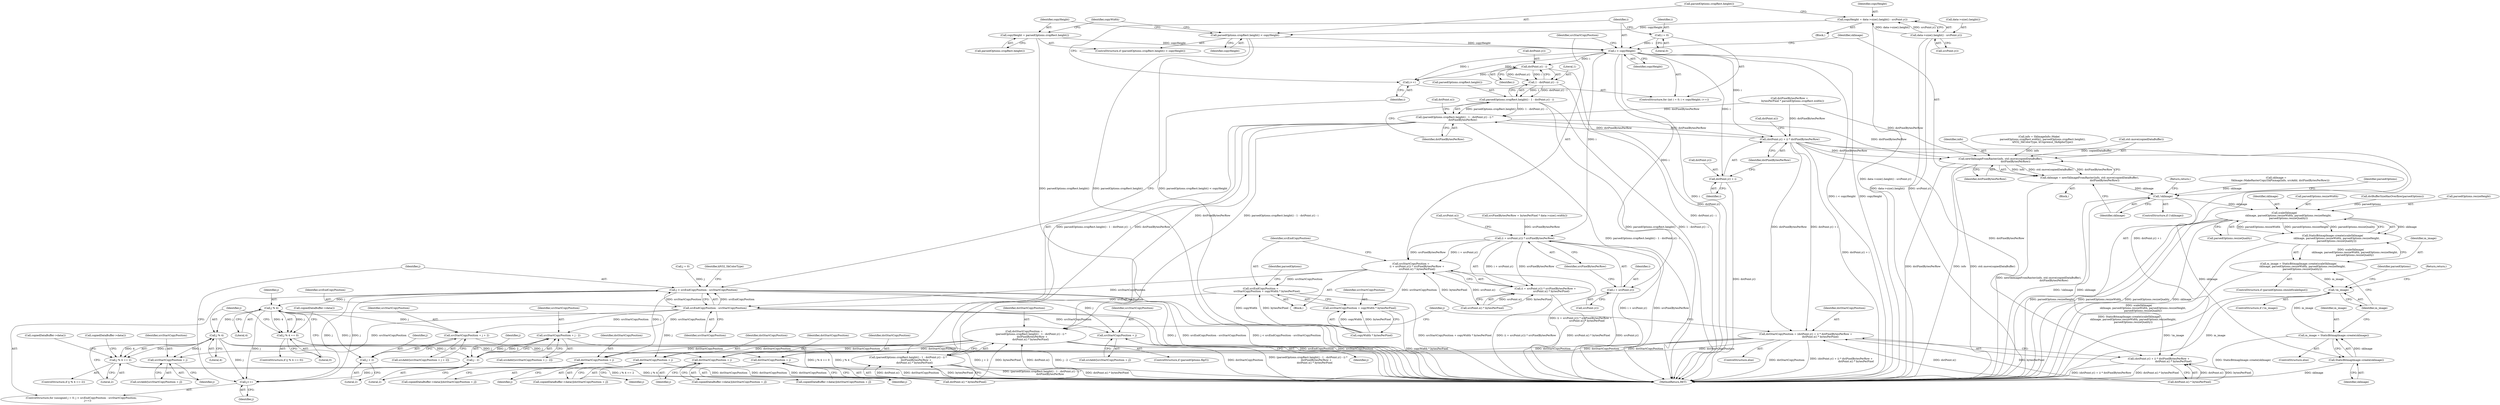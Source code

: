 digraph "0_Chrome_d59a4441697f6253e7dc3f7ae5caad6e5fd2c778@API" {
"1000292" [label="(Call,i < copyHeight)"];
"1000289" [label="(Call,i = 0)"];
"1000295" [label="(Call,i++)"];
"1000331" [label="(Call,dstPoint.y() - i)"];
"1000292" [label="(Call,i < copyHeight)"];
"1000268" [label="(Call,parsedOptions.cropRect.height() < copyHeight)"];
"1000262" [label="(Call,copyHeight = data->size().height() - srcPoint.y())"];
"1000264" [label="(Call,data->size().height() - srcPoint.y())"];
"1000271" [label="(Call,copyHeight = parsedOptions.cropRect.height())"];
"1000302" [label="(Call,(i + srcPoint.y()) * srcPixelBytesPerRow)"];
"1000299" [label="(Call,srcStartCopyPosition =\n               (i + srcPoint.y()) * srcPixelBytesPerRow +\n               srcPoint.x() * bytesPerPixel)"];
"1000311" [label="(Call,srcEndCopyPosition =\n               srcStartCopyPosition + copyWidth * bytesPerPixel)"];
"1000357" [label="(Call,srcEndCopyPosition - srcStartCopyPosition)"];
"1000355" [label="(Call,j < srcEndCopyPosition - srcStartCopyPosition)"];
"1000360" [label="(Call,j++)"];
"1000370" [label="(Call,j % 4)"];
"1000369" [label="(Call,j % 4 == 0)"];
"1000377" [label="(Call,dstStartCopyPosition + j)"];
"1000382" [label="(Call,srcStartCopyPosition + j + 2)"];
"1000384" [label="(Call,j + 2)"];
"1000390" [label="(Call,j % 4)"];
"1000389" [label="(Call,j % 4 == 2)"];
"1000397" [label="(Call,dstStartCopyPosition + j)"];
"1000404" [label="(Call,j - 2)"];
"1000402" [label="(Call,srcStartCopyPosition + j - 2)"];
"1000411" [label="(Call,dstStartCopyPosition + j)"];
"1000416" [label="(Call,srcStartCopyPosition + j)"];
"1000424" [label="(Call,dstStartCopyPosition + j)"];
"1000429" [label="(Call,srcStartCopyPosition + j)"];
"1000313" [label="(Call,srcStartCopyPosition + copyWidth * bytesPerPixel)"];
"1000301" [label="(Call,(i + srcPoint.y()) * srcPixelBytesPerRow +\n               srcPoint.x() * bytesPerPixel)"];
"1000303" [label="(Call,i + srcPoint.y())"];
"1000329" [label="(Call,1 - dstPoint.y() - i)"];
"1000327" [label="(Call,parsedOptions.cropRect.height() - 1 - dstPoint.y() - i)"];
"1000326" [label="(Call,(parsedOptions.cropRect.height() - 1 - dstPoint.y() - i) *\n                    dstPixelBytesPerRow)"];
"1000323" [label="(Call,dstStartCopyPosition =\n                 (parsedOptions.cropRect.height() - 1 - dstPoint.y() - i) *\n                    dstPixelBytesPerRow +\n                dstPoint.x() * bytesPerPixel)"];
"1000325" [label="(Call,(parsedOptions.cropRect.height() - 1 - dstPoint.y() - i) *\n                    dstPixelBytesPerRow +\n                dstPoint.x() * bytesPerPixel)"];
"1000342" [label="(Call,(dstPoint.y() + i) * dstPixelBytesPerRow)"];
"1000339" [label="(Call,dstStartCopyPosition = (dstPoint.y() + i) * dstPixelBytesPerRow +\n                                    dstPoint.x() * bytesPerPixel)"];
"1000341" [label="(Call,(dstPoint.y() + i) * dstPixelBytesPerRow +\n                                    dstPoint.x() * bytesPerPixel)"];
"1000434" [label="(Call,newSkImageFromRaster(info, std::move(copiedDataBuffer),\n                                     dstPixelBytesPerRow))"];
"1000432" [label="(Call,skImage = newSkImageFromRaster(info, std::move(copiedDataBuffer),\n                                     dstPixelBytesPerRow))"];
"1000440" [label="(Call,!skImage)"];
"1000450" [label="(Call,scaleSkImage(\n          skImage, parsedOptions.resizeWidth, parsedOptions.resizeHeight,\n          parsedOptions.resizeQuality))"];
"1000449" [label="(Call,StaticBitmapImage::create(scaleSkImage(\n          skImage, parsedOptions.resizeWidth, parsedOptions.resizeHeight,\n          parsedOptions.resizeQuality)))"];
"1000447" [label="(Call,m_image = StaticBitmapImage::create(scaleSkImage(\n          skImage, parsedOptions.resizeWidth, parsedOptions.resizeHeight,\n          parsedOptions.resizeQuality)))"];
"1000467" [label="(Call,!m_image)"];
"1000464" [label="(Call,StaticBitmapImage::create(skImage))"];
"1000462" [label="(Call,m_image = StaticBitmapImage::create(skImage))"];
"1000343" [label="(Call,dstPoint.y() + i)"];
"1000293" [label="(Identifier,i)"];
"1000272" [label="(Identifier,copyHeight)"];
"1000321" [label="(Identifier,parsedOptions)"];
"1000382" [label="(Call,srcStartCopyPosition + j + 2)"];
"1000343" [label="(Call,dstPoint.y() + i)"];
"1000377" [label="(Call,dstStartCopyPosition + j)"];
"1000383" [label="(Identifier,srcStartCopyPosition)"];
"1000438" [label="(Identifier,dstPixelBytesPerRow)"];
"1000263" [label="(Identifier,copyHeight)"];
"1000441" [label="(Identifier,skImage)"];
"1000304" [label="(Identifier,i)"];
"1000450" [label="(Call,scaleSkImage(\n          skImage, parsedOptions.resizeWidth, parsedOptions.resizeHeight,\n          parsedOptions.resizeQuality))"];
"1000397" [label="(Call,dstStartCopyPosition + j)"];
"1000262" [label="(Call,copyHeight = data->size().height() - srcPoint.y())"];
"1000380" [label="(Call,srcAddr[srcStartCopyPosition + j + 2])"];
"1000356" [label="(Identifier,j)"];
"1000290" [label="(Identifier,i)"];
"1000424" [label="(Call,dstStartCopyPosition + j)"];
"1000379" [label="(Identifier,j)"];
"1000331" [label="(Call,dstPoint.y() - i)"];
"1000313" [label="(Call,srcStartCopyPosition + copyWidth * bytesPerPixel)"];
"1000311" [label="(Call,srcEndCopyPosition =\n               srcStartCopyPosition + copyWidth * bytesPerPixel)"];
"1000326" [label="(Call,(parsedOptions.cropRect.height() - 1 - dstPoint.y() - i) *\n                    dstPixelBytesPerRow)"];
"1000323" [label="(Call,dstStartCopyPosition =\n                 (parsedOptions.cropRect.height() - 1 - dstPoint.y() - i) *\n                    dstPixelBytesPerRow +\n                dstPoint.x() * bytesPerPixel)"];
"1000442" [label="(Return,return;)"];
"1000398" [label="(Identifier,dstStartCopyPosition)"];
"1000296" [label="(Identifier,i)"];
"1000429" [label="(Call,srcStartCopyPosition + j)"];
"1000164" [label="(Call,dstPixelBytesPerRow =\n        bytesPerPixel * parsedOptions.cropRect.width())"];
"1000307" [label="(Call,srcPoint.x() * bytesPerPixel)"];
"1000410" [label="(Call,copiedDataBuffer->data())"];
"1000353" [label="(Identifier,j)"];
"1000370" [label="(Call,j % 4)"];
"1000308" [label="(Call,srcPoint.x())"];
"1000226" [label="(Block,)"];
"1000414" [label="(Call,srcAddr[srcStartCopyPosition + j])"];
"1000268" [label="(Call,parsedOptions.cropRect.height() < copyHeight)"];
"1000400" [label="(Call,srcAddr[srcStartCopyPosition + j - 2])"];
"1000315" [label="(Call,copyWidth * bytesPerPixel)"];
"1000395" [label="(Call,copiedDataBuffer->data()[dstStartCopyPosition + j])"];
"1000346" [label="(Identifier,dstPixelBytesPerRow)"];
"1000294" [label="(Identifier,copyHeight)"];
"1000464" [label="(Call,StaticBitmapImage::create(skImage))"];
"1000443" [label="(ControlStructure,if (parsedOptions.shouldScaleInput))"];
"1000291" [label="(Literal,0)"];
"1000287" [label="(ControlStructure,for (int i = 0; i < copyHeight; i++))"];
"1000412" [label="(Identifier,dstStartCopyPosition)"];
"1000330" [label="(Literal,1)"];
"1000468" [label="(Identifier,m_image)"];
"1000406" [label="(Literal,2)"];
"1000451" [label="(Identifier,skImage)"];
"1000403" [label="(Identifier,srcStartCopyPosition)"];
"1000158" [label="(Call,srcPixelBytesPerRow = bytesPerPixel * data->size().width())"];
"1000332" [label="(Call,dstPoint.y())"];
"1000348" [label="(Call,dstPoint.x())"];
"1000405" [label="(Identifier,j)"];
"1000361" [label="(Identifier,j)"];
"1000264" [label="(Call,data->size().height() - srcPoint.y())"];
"1000433" [label="(Identifier,skImage)"];
"1000336" [label="(Call,dstPoint.x())"];
"1000386" [label="(Literal,2)"];
"1000452" [label="(Call,parsedOptions.resizeWidth)"];
"1000431" [label="(Identifier,j)"];
"1000292" [label="(Call,i < copyHeight)"];
"1000295" [label="(Call,i++)"];
"1000352" [label="(Call,j = 0)"];
"1000425" [label="(Identifier,dstStartCopyPosition)"];
"1000340" [label="(Identifier,dstStartCopyPosition)"];
"1000186" [label="(Call,skImage =\n          SkImage::MakeRasterCopy(SkPixmap(info, srcAddr, dstPixelBytesPerRow)))"];
"1000302" [label="(Call,(i + srcPoint.y()) * srcPixelBytesPerRow)"];
"1000297" [label="(Block,)"];
"1000390" [label="(Call,j % 4)"];
"1000402" [label="(Call,srcStartCopyPosition + j - 2)"];
"1000365" [label="(Identifier,kN32_SkColorType)"];
"1000411" [label="(Call,dstStartCopyPosition + j)"];
"1000384" [label="(Call,j + 2)"];
"1000327" [label="(Call,parsedOptions.cropRect.height() - 1 - dstPoint.y() - i)"];
"1000469" [label="(Return,return;)"];
"1000391" [label="(Identifier,j)"];
"1000300" [label="(Identifier,srcStartCopyPosition)"];
"1000359" [label="(Identifier,srcStartCopyPosition)"];
"1000389" [label="(Call,j % 4 == 2)"];
"1000463" [label="(Identifier,m_image)"];
"1000426" [label="(Identifier,j)"];
"1000299" [label="(Call,srcStartCopyPosition =\n               (i + srcPoint.y()) * srcPixelBytesPerRow +\n               srcPoint.x() * bytesPerPixel)"];
"1000416" [label="(Call,srcStartCopyPosition + j)"];
"1000335" [label="(Call,dstPoint.x() * bytesPerPixel)"];
"1000329" [label="(Call,1 - dstPoint.y() - i)"];
"1000266" [label="(Call,srcPoint.y())"];
"1000305" [label="(Call,srcPoint.y())"];
"1000467" [label="(Call,!m_image)"];
"1000324" [label="(Identifier,dstStartCopyPosition)"];
"1000301" [label="(Call,(i + srcPoint.y()) * srcPixelBytesPerRow +\n               srcPoint.x() * bytesPerPixel)"];
"1000345" [label="(Identifier,i)"];
"1000369" [label="(Call,j % 4 == 0)"];
"1000276" [label="(Identifier,copyWidth)"];
"1000325" [label="(Call,(parsedOptions.cropRect.height() - 1 - dstPoint.y() - i) *\n                    dstPixelBytesPerRow +\n                dstPoint.x() * bytesPerPixel)"];
"1000270" [label="(Identifier,copyHeight)"];
"1000271" [label="(Call,copyHeight = parsedOptions.cropRect.height())"];
"1000449" [label="(Call,StaticBitmapImage::create(scaleSkImage(\n          skImage, parsedOptions.resizeWidth, parsedOptions.resizeHeight,\n          parsedOptions.resizeQuality)))"];
"1000342" [label="(Call,(dstPoint.y() + i) * dstPixelBytesPerRow)"];
"1000375" [label="(Call,copiedDataBuffer->data()[dstStartCopyPosition + j])"];
"1000201" [label="(Block,)"];
"1000436" [label="(Call,std::move(copiedDataBuffer))"];
"1000404" [label="(Call,j - 2)"];
"1000462" [label="(Call,m_image = StaticBitmapImage::create(skImage))"];
"1000461" [label="(ControlStructure,else)"];
"1000341" [label="(Call,(dstPoint.y() + i) * dstPixelBytesPerRow +\n                                    dstPoint.x() * bytesPerPixel)"];
"1000119" [label="(Call,dstBufferSizeHasOverflow(parsedOptions))"];
"1000273" [label="(Call,parsedOptions.cropRect.height())"];
"1000422" [label="(Call,copiedDataBuffer->data()[dstStartCopyPosition + j])"];
"1000338" [label="(ControlStructure,else)"];
"1000344" [label="(Call,dstPoint.y())"];
"1000372" [label="(Literal,4)"];
"1000357" [label="(Call,srcEndCopyPosition - srcStartCopyPosition)"];
"1000393" [label="(Literal,2)"];
"1000472" [label="(Identifier,parsedOptions)"];
"1000355" [label="(Call,j < srcEndCopyPosition - srcStartCopyPosition)"];
"1000312" [label="(Identifier,srcEndCopyPosition)"];
"1000439" [label="(ControlStructure,if (!skImage))"];
"1000360" [label="(Call,j++)"];
"1000368" [label="(ControlStructure,if (j % 4 == 0))"];
"1000306" [label="(Identifier,srcPixelBytesPerRow)"];
"1000440" [label="(Call,!skImage)"];
"1000418" [label="(Identifier,j)"];
"1000434" [label="(Call,newSkImageFromRaster(info, std::move(copiedDataBuffer),\n                                     dstPixelBytesPerRow))"];
"1000347" [label="(Call,dstPoint.x() * bytesPerPixel)"];
"1000413" [label="(Identifier,j)"];
"1000373" [label="(Literal,0)"];
"1000435" [label="(Identifier,info)"];
"1000144" [label="(Call,info = SkImageInfo::Make(\n         parsedOptions.cropRect.width(), parsedOptions.cropRect.height(),\n         kN32_SkColorType, kUnpremul_SkAlphaType))"];
"1000458" [label="(Call,parsedOptions.resizeQuality)"];
"1000448" [label="(Identifier,m_image)"];
"1000396" [label="(Call,copiedDataBuffer->data())"];
"1000430" [label="(Identifier,srcStartCopyPosition)"];
"1000289" [label="(Call,i = 0)"];
"1000385" [label="(Identifier,j)"];
"1000399" [label="(Identifier,j)"];
"1000455" [label="(Call,parsedOptions.resizeHeight)"];
"1000371" [label="(Identifier,j)"];
"1000594" [label="(MethodReturn,RET)"];
"1000267" [label="(ControlStructure,if (parsedOptions.cropRect.height() < copyHeight))"];
"1000466" [label="(ControlStructure,if (!m_image))"];
"1000417" [label="(Identifier,srcStartCopyPosition)"];
"1000432" [label="(Call,skImage = newSkImageFromRaster(info, std::move(copiedDataBuffer),\n                                     dstPixelBytesPerRow))"];
"1000465" [label="(Identifier,skImage)"];
"1000303" [label="(Call,i + srcPoint.y())"];
"1000334" [label="(Identifier,dstPixelBytesPerRow)"];
"1000447" [label="(Call,m_image = StaticBitmapImage::create(scaleSkImage(\n          skImage, parsedOptions.resizeWidth, parsedOptions.resizeHeight,\n          parsedOptions.resizeQuality)))"];
"1000376" [label="(Call,copiedDataBuffer->data())"];
"1000333" [label="(Identifier,i)"];
"1000269" [label="(Call,parsedOptions.cropRect.height())"];
"1000350" [label="(ControlStructure,for (unsigned j = 0; j < srcEndCopyPosition - srcStartCopyPosition;\n                j++))"];
"1000314" [label="(Identifier,srcStartCopyPosition)"];
"1000427" [label="(Call,srcAddr[srcStartCopyPosition + j])"];
"1000378" [label="(Identifier,dstStartCopyPosition)"];
"1000358" [label="(Identifier,srcEndCopyPosition)"];
"1000392" [label="(Literal,4)"];
"1000339" [label="(Call,dstStartCopyPosition = (dstPoint.y() + i) * dstPixelBytesPerRow +\n                                    dstPoint.x() * bytesPerPixel)"];
"1000328" [label="(Call,parsedOptions.cropRect.height())"];
"1000265" [label="(Call,data->size().height())"];
"1000388" [label="(ControlStructure,if (j % 4 == 2))"];
"1000445" [label="(Identifier,parsedOptions)"];
"1000319" [label="(ControlStructure,if (parsedOptions.flipY))"];
"1000409" [label="(Call,copiedDataBuffer->data()[dstStartCopyPosition + j])"];
"1000292" -> "1000287"  [label="AST: "];
"1000292" -> "1000294"  [label="CFG: "];
"1000293" -> "1000292"  [label="AST: "];
"1000294" -> "1000292"  [label="AST: "];
"1000300" -> "1000292"  [label="CFG: "];
"1000433" -> "1000292"  [label="CFG: "];
"1000292" -> "1000594"  [label="DDG: i < copyHeight"];
"1000292" -> "1000594"  [label="DDG: copyHeight"];
"1000292" -> "1000594"  [label="DDG: i"];
"1000289" -> "1000292"  [label="DDG: i"];
"1000295" -> "1000292"  [label="DDG: i"];
"1000268" -> "1000292"  [label="DDG: copyHeight"];
"1000271" -> "1000292"  [label="DDG: copyHeight"];
"1000292" -> "1000295"  [label="DDG: i"];
"1000292" -> "1000302"  [label="DDG: i"];
"1000292" -> "1000303"  [label="DDG: i"];
"1000292" -> "1000331"  [label="DDG: i"];
"1000292" -> "1000342"  [label="DDG: i"];
"1000292" -> "1000343"  [label="DDG: i"];
"1000289" -> "1000287"  [label="AST: "];
"1000289" -> "1000291"  [label="CFG: "];
"1000290" -> "1000289"  [label="AST: "];
"1000291" -> "1000289"  [label="AST: "];
"1000293" -> "1000289"  [label="CFG: "];
"1000295" -> "1000287"  [label="AST: "];
"1000295" -> "1000296"  [label="CFG: "];
"1000296" -> "1000295"  [label="AST: "];
"1000293" -> "1000295"  [label="CFG: "];
"1000331" -> "1000295"  [label="DDG: i"];
"1000331" -> "1000329"  [label="AST: "];
"1000331" -> "1000333"  [label="CFG: "];
"1000332" -> "1000331"  [label="AST: "];
"1000333" -> "1000331"  [label="AST: "];
"1000329" -> "1000331"  [label="CFG: "];
"1000331" -> "1000594"  [label="DDG: dstPoint.y()"];
"1000331" -> "1000329"  [label="DDG: dstPoint.y()"];
"1000331" -> "1000329"  [label="DDG: i"];
"1000268" -> "1000267"  [label="AST: "];
"1000268" -> "1000270"  [label="CFG: "];
"1000269" -> "1000268"  [label="AST: "];
"1000270" -> "1000268"  [label="AST: "];
"1000272" -> "1000268"  [label="CFG: "];
"1000276" -> "1000268"  [label="CFG: "];
"1000268" -> "1000594"  [label="DDG: parsedOptions.cropRect.height()"];
"1000268" -> "1000594"  [label="DDG: parsedOptions.cropRect.height() < copyHeight"];
"1000262" -> "1000268"  [label="DDG: copyHeight"];
"1000262" -> "1000226"  [label="AST: "];
"1000262" -> "1000264"  [label="CFG: "];
"1000263" -> "1000262"  [label="AST: "];
"1000264" -> "1000262"  [label="AST: "];
"1000269" -> "1000262"  [label="CFG: "];
"1000262" -> "1000594"  [label="DDG: data->size().height() - srcPoint.y()"];
"1000264" -> "1000262"  [label="DDG: data->size().height()"];
"1000264" -> "1000262"  [label="DDG: srcPoint.y()"];
"1000264" -> "1000266"  [label="CFG: "];
"1000265" -> "1000264"  [label="AST: "];
"1000266" -> "1000264"  [label="AST: "];
"1000264" -> "1000594"  [label="DDG: data->size().height()"];
"1000264" -> "1000594"  [label="DDG: srcPoint.y()"];
"1000271" -> "1000267"  [label="AST: "];
"1000271" -> "1000273"  [label="CFG: "];
"1000272" -> "1000271"  [label="AST: "];
"1000273" -> "1000271"  [label="AST: "];
"1000276" -> "1000271"  [label="CFG: "];
"1000271" -> "1000594"  [label="DDG: parsedOptions.cropRect.height()"];
"1000302" -> "1000301"  [label="AST: "];
"1000302" -> "1000306"  [label="CFG: "];
"1000303" -> "1000302"  [label="AST: "];
"1000306" -> "1000302"  [label="AST: "];
"1000308" -> "1000302"  [label="CFG: "];
"1000302" -> "1000594"  [label="DDG: i + srcPoint.y()"];
"1000302" -> "1000594"  [label="DDG: srcPixelBytesPerRow"];
"1000302" -> "1000299"  [label="DDG: i + srcPoint.y()"];
"1000302" -> "1000299"  [label="DDG: srcPixelBytesPerRow"];
"1000302" -> "1000301"  [label="DDG: i + srcPoint.y()"];
"1000302" -> "1000301"  [label="DDG: srcPixelBytesPerRow"];
"1000158" -> "1000302"  [label="DDG: srcPixelBytesPerRow"];
"1000299" -> "1000297"  [label="AST: "];
"1000299" -> "1000301"  [label="CFG: "];
"1000300" -> "1000299"  [label="AST: "];
"1000301" -> "1000299"  [label="AST: "];
"1000312" -> "1000299"  [label="CFG: "];
"1000299" -> "1000594"  [label="DDG: (i + srcPoint.y()) * srcPixelBytesPerRow +\n               srcPoint.x() * bytesPerPixel"];
"1000307" -> "1000299"  [label="DDG: srcPoint.x()"];
"1000307" -> "1000299"  [label="DDG: bytesPerPixel"];
"1000299" -> "1000311"  [label="DDG: srcStartCopyPosition"];
"1000299" -> "1000313"  [label="DDG: srcStartCopyPosition"];
"1000299" -> "1000357"  [label="DDG: srcStartCopyPosition"];
"1000311" -> "1000297"  [label="AST: "];
"1000311" -> "1000313"  [label="CFG: "];
"1000312" -> "1000311"  [label="AST: "];
"1000313" -> "1000311"  [label="AST: "];
"1000321" -> "1000311"  [label="CFG: "];
"1000311" -> "1000594"  [label="DDG: srcStartCopyPosition + copyWidth * bytesPerPixel"];
"1000315" -> "1000311"  [label="DDG: copyWidth"];
"1000315" -> "1000311"  [label="DDG: bytesPerPixel"];
"1000311" -> "1000357"  [label="DDG: srcEndCopyPosition"];
"1000357" -> "1000355"  [label="AST: "];
"1000357" -> "1000359"  [label="CFG: "];
"1000358" -> "1000357"  [label="AST: "];
"1000359" -> "1000357"  [label="AST: "];
"1000355" -> "1000357"  [label="CFG: "];
"1000357" -> "1000594"  [label="DDG: srcEndCopyPosition"];
"1000357" -> "1000594"  [label="DDG: srcStartCopyPosition"];
"1000357" -> "1000355"  [label="DDG: srcEndCopyPosition"];
"1000357" -> "1000355"  [label="DDG: srcStartCopyPosition"];
"1000357" -> "1000382"  [label="DDG: srcStartCopyPosition"];
"1000357" -> "1000402"  [label="DDG: srcStartCopyPosition"];
"1000357" -> "1000416"  [label="DDG: srcStartCopyPosition"];
"1000357" -> "1000429"  [label="DDG: srcStartCopyPosition"];
"1000355" -> "1000350"  [label="AST: "];
"1000356" -> "1000355"  [label="AST: "];
"1000365" -> "1000355"  [label="CFG: "];
"1000296" -> "1000355"  [label="CFG: "];
"1000355" -> "1000594"  [label="DDG: j"];
"1000355" -> "1000594"  [label="DDG: srcEndCopyPosition - srcStartCopyPosition"];
"1000355" -> "1000594"  [label="DDG: j < srcEndCopyPosition - srcStartCopyPosition"];
"1000360" -> "1000355"  [label="DDG: j"];
"1000352" -> "1000355"  [label="DDG: j"];
"1000355" -> "1000360"  [label="DDG: j"];
"1000355" -> "1000370"  [label="DDG: j"];
"1000355" -> "1000424"  [label="DDG: j"];
"1000355" -> "1000429"  [label="DDG: j"];
"1000360" -> "1000350"  [label="AST: "];
"1000360" -> "1000361"  [label="CFG: "];
"1000361" -> "1000360"  [label="AST: "];
"1000356" -> "1000360"  [label="CFG: "];
"1000404" -> "1000360"  [label="DDG: j"];
"1000390" -> "1000360"  [label="DDG: j"];
"1000370" -> "1000360"  [label="DDG: j"];
"1000370" -> "1000369"  [label="AST: "];
"1000370" -> "1000372"  [label="CFG: "];
"1000371" -> "1000370"  [label="AST: "];
"1000372" -> "1000370"  [label="AST: "];
"1000373" -> "1000370"  [label="CFG: "];
"1000370" -> "1000369"  [label="DDG: j"];
"1000370" -> "1000369"  [label="DDG: 4"];
"1000370" -> "1000377"  [label="DDG: j"];
"1000370" -> "1000382"  [label="DDG: j"];
"1000370" -> "1000384"  [label="DDG: j"];
"1000370" -> "1000390"  [label="DDG: j"];
"1000369" -> "1000368"  [label="AST: "];
"1000369" -> "1000373"  [label="CFG: "];
"1000373" -> "1000369"  [label="AST: "];
"1000376" -> "1000369"  [label="CFG: "];
"1000391" -> "1000369"  [label="CFG: "];
"1000369" -> "1000594"  [label="DDG: j % 4 == 0"];
"1000369" -> "1000594"  [label="DDG: j % 4"];
"1000377" -> "1000375"  [label="AST: "];
"1000377" -> "1000379"  [label="CFG: "];
"1000378" -> "1000377"  [label="AST: "];
"1000379" -> "1000377"  [label="AST: "];
"1000375" -> "1000377"  [label="CFG: "];
"1000377" -> "1000594"  [label="DDG: dstStartCopyPosition"];
"1000339" -> "1000377"  [label="DDG: dstStartCopyPosition"];
"1000323" -> "1000377"  [label="DDG: dstStartCopyPosition"];
"1000382" -> "1000380"  [label="AST: "];
"1000382" -> "1000384"  [label="CFG: "];
"1000383" -> "1000382"  [label="AST: "];
"1000384" -> "1000382"  [label="AST: "];
"1000380" -> "1000382"  [label="CFG: "];
"1000382" -> "1000594"  [label="DDG: j + 2"];
"1000384" -> "1000386"  [label="CFG: "];
"1000385" -> "1000384"  [label="AST: "];
"1000386" -> "1000384"  [label="AST: "];
"1000390" -> "1000389"  [label="AST: "];
"1000390" -> "1000392"  [label="CFG: "];
"1000391" -> "1000390"  [label="AST: "];
"1000392" -> "1000390"  [label="AST: "];
"1000393" -> "1000390"  [label="CFG: "];
"1000390" -> "1000389"  [label="DDG: j"];
"1000390" -> "1000389"  [label="DDG: 4"];
"1000390" -> "1000397"  [label="DDG: j"];
"1000390" -> "1000404"  [label="DDG: j"];
"1000390" -> "1000411"  [label="DDG: j"];
"1000390" -> "1000416"  [label="DDG: j"];
"1000389" -> "1000388"  [label="AST: "];
"1000389" -> "1000393"  [label="CFG: "];
"1000393" -> "1000389"  [label="AST: "];
"1000396" -> "1000389"  [label="CFG: "];
"1000410" -> "1000389"  [label="CFG: "];
"1000389" -> "1000594"  [label="DDG: j % 4 == 2"];
"1000389" -> "1000594"  [label="DDG: j % 4"];
"1000397" -> "1000395"  [label="AST: "];
"1000397" -> "1000399"  [label="CFG: "];
"1000398" -> "1000397"  [label="AST: "];
"1000399" -> "1000397"  [label="AST: "];
"1000395" -> "1000397"  [label="CFG: "];
"1000397" -> "1000594"  [label="DDG: dstStartCopyPosition"];
"1000339" -> "1000397"  [label="DDG: dstStartCopyPosition"];
"1000323" -> "1000397"  [label="DDG: dstStartCopyPosition"];
"1000404" -> "1000402"  [label="AST: "];
"1000404" -> "1000406"  [label="CFG: "];
"1000405" -> "1000404"  [label="AST: "];
"1000406" -> "1000404"  [label="AST: "];
"1000402" -> "1000404"  [label="CFG: "];
"1000404" -> "1000402"  [label="DDG: j"];
"1000404" -> "1000402"  [label="DDG: 2"];
"1000402" -> "1000400"  [label="AST: "];
"1000403" -> "1000402"  [label="AST: "];
"1000400" -> "1000402"  [label="CFG: "];
"1000402" -> "1000594"  [label="DDG: j - 2"];
"1000411" -> "1000409"  [label="AST: "];
"1000411" -> "1000413"  [label="CFG: "];
"1000412" -> "1000411"  [label="AST: "];
"1000413" -> "1000411"  [label="AST: "];
"1000409" -> "1000411"  [label="CFG: "];
"1000411" -> "1000594"  [label="DDG: dstStartCopyPosition"];
"1000339" -> "1000411"  [label="DDG: dstStartCopyPosition"];
"1000323" -> "1000411"  [label="DDG: dstStartCopyPosition"];
"1000416" -> "1000414"  [label="AST: "];
"1000416" -> "1000418"  [label="CFG: "];
"1000417" -> "1000416"  [label="AST: "];
"1000418" -> "1000416"  [label="AST: "];
"1000414" -> "1000416"  [label="CFG: "];
"1000424" -> "1000422"  [label="AST: "];
"1000424" -> "1000426"  [label="CFG: "];
"1000425" -> "1000424"  [label="AST: "];
"1000426" -> "1000424"  [label="AST: "];
"1000422" -> "1000424"  [label="CFG: "];
"1000424" -> "1000594"  [label="DDG: dstStartCopyPosition"];
"1000339" -> "1000424"  [label="DDG: dstStartCopyPosition"];
"1000323" -> "1000424"  [label="DDG: dstStartCopyPosition"];
"1000429" -> "1000427"  [label="AST: "];
"1000429" -> "1000431"  [label="CFG: "];
"1000430" -> "1000429"  [label="AST: "];
"1000431" -> "1000429"  [label="AST: "];
"1000427" -> "1000429"  [label="CFG: "];
"1000313" -> "1000315"  [label="CFG: "];
"1000314" -> "1000313"  [label="AST: "];
"1000315" -> "1000313"  [label="AST: "];
"1000313" -> "1000594"  [label="DDG: copyWidth * bytesPerPixel"];
"1000315" -> "1000313"  [label="DDG: copyWidth"];
"1000315" -> "1000313"  [label="DDG: bytesPerPixel"];
"1000301" -> "1000307"  [label="CFG: "];
"1000307" -> "1000301"  [label="AST: "];
"1000301" -> "1000594"  [label="DDG: srcPoint.x() * bytesPerPixel"];
"1000301" -> "1000594"  [label="DDG: (i + srcPoint.y()) * srcPixelBytesPerRow"];
"1000307" -> "1000301"  [label="DDG: srcPoint.x()"];
"1000307" -> "1000301"  [label="DDG: bytesPerPixel"];
"1000303" -> "1000305"  [label="CFG: "];
"1000304" -> "1000303"  [label="AST: "];
"1000305" -> "1000303"  [label="AST: "];
"1000306" -> "1000303"  [label="CFG: "];
"1000303" -> "1000594"  [label="DDG: srcPoint.y()"];
"1000329" -> "1000327"  [label="AST: "];
"1000330" -> "1000329"  [label="AST: "];
"1000327" -> "1000329"  [label="CFG: "];
"1000329" -> "1000594"  [label="DDG: dstPoint.y() - i"];
"1000329" -> "1000327"  [label="DDG: 1"];
"1000329" -> "1000327"  [label="DDG: dstPoint.y() - i"];
"1000327" -> "1000326"  [label="AST: "];
"1000328" -> "1000327"  [label="AST: "];
"1000334" -> "1000327"  [label="CFG: "];
"1000327" -> "1000594"  [label="DDG: parsedOptions.cropRect.height()"];
"1000327" -> "1000594"  [label="DDG: 1 - dstPoint.y() - i"];
"1000327" -> "1000326"  [label="DDG: parsedOptions.cropRect.height()"];
"1000327" -> "1000326"  [label="DDG: 1 - dstPoint.y() - i"];
"1000326" -> "1000325"  [label="AST: "];
"1000326" -> "1000334"  [label="CFG: "];
"1000334" -> "1000326"  [label="AST: "];
"1000336" -> "1000326"  [label="CFG: "];
"1000326" -> "1000594"  [label="DDG: parsedOptions.cropRect.height() - 1 - dstPoint.y() - i"];
"1000326" -> "1000323"  [label="DDG: parsedOptions.cropRect.height() - 1 - dstPoint.y() - i"];
"1000326" -> "1000323"  [label="DDG: dstPixelBytesPerRow"];
"1000326" -> "1000325"  [label="DDG: parsedOptions.cropRect.height() - 1 - dstPoint.y() - i"];
"1000326" -> "1000325"  [label="DDG: dstPixelBytesPerRow"];
"1000342" -> "1000326"  [label="DDG: dstPixelBytesPerRow"];
"1000164" -> "1000326"  [label="DDG: dstPixelBytesPerRow"];
"1000326" -> "1000342"  [label="DDG: dstPixelBytesPerRow"];
"1000326" -> "1000434"  [label="DDG: dstPixelBytesPerRow"];
"1000323" -> "1000319"  [label="AST: "];
"1000323" -> "1000325"  [label="CFG: "];
"1000324" -> "1000323"  [label="AST: "];
"1000325" -> "1000323"  [label="AST: "];
"1000353" -> "1000323"  [label="CFG: "];
"1000323" -> "1000594"  [label="DDG: dstStartCopyPosition"];
"1000323" -> "1000594"  [label="DDG: (parsedOptions.cropRect.height() - 1 - dstPoint.y() - i) *\n                    dstPixelBytesPerRow +\n                dstPoint.x() * bytesPerPixel"];
"1000335" -> "1000323"  [label="DDG: dstPoint.x()"];
"1000335" -> "1000323"  [label="DDG: bytesPerPixel"];
"1000325" -> "1000335"  [label="CFG: "];
"1000335" -> "1000325"  [label="AST: "];
"1000325" -> "1000594"  [label="DDG: (parsedOptions.cropRect.height() - 1 - dstPoint.y() - i) *\n                    dstPixelBytesPerRow"];
"1000325" -> "1000594"  [label="DDG: dstPoint.x() * bytesPerPixel"];
"1000335" -> "1000325"  [label="DDG: dstPoint.x()"];
"1000335" -> "1000325"  [label="DDG: bytesPerPixel"];
"1000342" -> "1000341"  [label="AST: "];
"1000342" -> "1000346"  [label="CFG: "];
"1000343" -> "1000342"  [label="AST: "];
"1000346" -> "1000342"  [label="AST: "];
"1000348" -> "1000342"  [label="CFG: "];
"1000342" -> "1000594"  [label="DDG: dstPoint.y() + i"];
"1000342" -> "1000339"  [label="DDG: dstPoint.y() + i"];
"1000342" -> "1000339"  [label="DDG: dstPixelBytesPerRow"];
"1000342" -> "1000341"  [label="DDG: dstPoint.y() + i"];
"1000342" -> "1000341"  [label="DDG: dstPixelBytesPerRow"];
"1000164" -> "1000342"  [label="DDG: dstPixelBytesPerRow"];
"1000342" -> "1000434"  [label="DDG: dstPixelBytesPerRow"];
"1000339" -> "1000338"  [label="AST: "];
"1000339" -> "1000341"  [label="CFG: "];
"1000340" -> "1000339"  [label="AST: "];
"1000341" -> "1000339"  [label="AST: "];
"1000353" -> "1000339"  [label="CFG: "];
"1000339" -> "1000594"  [label="DDG: dstStartCopyPosition"];
"1000339" -> "1000594"  [label="DDG: (dstPoint.y() + i) * dstPixelBytesPerRow +\n                                    dstPoint.x() * bytesPerPixel"];
"1000347" -> "1000339"  [label="DDG: dstPoint.x()"];
"1000347" -> "1000339"  [label="DDG: bytesPerPixel"];
"1000341" -> "1000347"  [label="CFG: "];
"1000347" -> "1000341"  [label="AST: "];
"1000341" -> "1000594"  [label="DDG: dstPoint.x() * bytesPerPixel"];
"1000341" -> "1000594"  [label="DDG: (dstPoint.y() + i) * dstPixelBytesPerRow"];
"1000347" -> "1000341"  [label="DDG: dstPoint.x()"];
"1000347" -> "1000341"  [label="DDG: bytesPerPixel"];
"1000434" -> "1000432"  [label="AST: "];
"1000434" -> "1000438"  [label="CFG: "];
"1000435" -> "1000434"  [label="AST: "];
"1000436" -> "1000434"  [label="AST: "];
"1000438" -> "1000434"  [label="AST: "];
"1000432" -> "1000434"  [label="CFG: "];
"1000434" -> "1000594"  [label="DDG: std::move(copiedDataBuffer)"];
"1000434" -> "1000594"  [label="DDG: dstPixelBytesPerRow"];
"1000434" -> "1000594"  [label="DDG: info"];
"1000434" -> "1000432"  [label="DDG: info"];
"1000434" -> "1000432"  [label="DDG: std::move(copiedDataBuffer)"];
"1000434" -> "1000432"  [label="DDG: dstPixelBytesPerRow"];
"1000144" -> "1000434"  [label="DDG: info"];
"1000436" -> "1000434"  [label="DDG: copiedDataBuffer"];
"1000164" -> "1000434"  [label="DDG: dstPixelBytesPerRow"];
"1000432" -> "1000201"  [label="AST: "];
"1000433" -> "1000432"  [label="AST: "];
"1000441" -> "1000432"  [label="CFG: "];
"1000432" -> "1000594"  [label="DDG: newSkImageFromRaster(info, std::move(copiedDataBuffer),\n                                     dstPixelBytesPerRow)"];
"1000432" -> "1000440"  [label="DDG: skImage"];
"1000440" -> "1000439"  [label="AST: "];
"1000440" -> "1000441"  [label="CFG: "];
"1000441" -> "1000440"  [label="AST: "];
"1000442" -> "1000440"  [label="CFG: "];
"1000445" -> "1000440"  [label="CFG: "];
"1000440" -> "1000594"  [label="DDG: !skImage"];
"1000440" -> "1000594"  [label="DDG: skImage"];
"1000186" -> "1000440"  [label="DDG: skImage"];
"1000440" -> "1000450"  [label="DDG: skImage"];
"1000440" -> "1000464"  [label="DDG: skImage"];
"1000450" -> "1000449"  [label="AST: "];
"1000450" -> "1000458"  [label="CFG: "];
"1000451" -> "1000450"  [label="AST: "];
"1000452" -> "1000450"  [label="AST: "];
"1000455" -> "1000450"  [label="AST: "];
"1000458" -> "1000450"  [label="AST: "];
"1000449" -> "1000450"  [label="CFG: "];
"1000450" -> "1000594"  [label="DDG: parsedOptions.resizeHeight"];
"1000450" -> "1000594"  [label="DDG: parsedOptions.resizeWidth"];
"1000450" -> "1000594"  [label="DDG: parsedOptions.resizeQuality"];
"1000450" -> "1000594"  [label="DDG: skImage"];
"1000450" -> "1000449"  [label="DDG: skImage"];
"1000450" -> "1000449"  [label="DDG: parsedOptions.resizeWidth"];
"1000450" -> "1000449"  [label="DDG: parsedOptions.resizeHeight"];
"1000450" -> "1000449"  [label="DDG: parsedOptions.resizeQuality"];
"1000119" -> "1000450"  [label="DDG: parsedOptions"];
"1000449" -> "1000447"  [label="AST: "];
"1000447" -> "1000449"  [label="CFG: "];
"1000449" -> "1000594"  [label="DDG: scaleSkImage(\n          skImage, parsedOptions.resizeWidth, parsedOptions.resizeHeight,\n          parsedOptions.resizeQuality)"];
"1000449" -> "1000447"  [label="DDG: scaleSkImage(\n          skImage, parsedOptions.resizeWidth, parsedOptions.resizeHeight,\n          parsedOptions.resizeQuality)"];
"1000447" -> "1000443"  [label="AST: "];
"1000448" -> "1000447"  [label="AST: "];
"1000468" -> "1000447"  [label="CFG: "];
"1000447" -> "1000594"  [label="DDG: StaticBitmapImage::create(scaleSkImage(\n          skImage, parsedOptions.resizeWidth, parsedOptions.resizeHeight,\n          parsedOptions.resizeQuality))"];
"1000447" -> "1000467"  [label="DDG: m_image"];
"1000467" -> "1000466"  [label="AST: "];
"1000467" -> "1000468"  [label="CFG: "];
"1000468" -> "1000467"  [label="AST: "];
"1000469" -> "1000467"  [label="CFG: "];
"1000472" -> "1000467"  [label="CFG: "];
"1000467" -> "1000594"  [label="DDG: m_image"];
"1000467" -> "1000594"  [label="DDG: !m_image"];
"1000462" -> "1000467"  [label="DDG: m_image"];
"1000464" -> "1000462"  [label="AST: "];
"1000464" -> "1000465"  [label="CFG: "];
"1000465" -> "1000464"  [label="AST: "];
"1000462" -> "1000464"  [label="CFG: "];
"1000464" -> "1000594"  [label="DDG: skImage"];
"1000464" -> "1000462"  [label="DDG: skImage"];
"1000462" -> "1000461"  [label="AST: "];
"1000463" -> "1000462"  [label="AST: "];
"1000468" -> "1000462"  [label="CFG: "];
"1000462" -> "1000594"  [label="DDG: StaticBitmapImage::create(skImage)"];
"1000343" -> "1000345"  [label="CFG: "];
"1000344" -> "1000343"  [label="AST: "];
"1000345" -> "1000343"  [label="AST: "];
"1000346" -> "1000343"  [label="CFG: "];
"1000343" -> "1000594"  [label="DDG: dstPoint.y()"];
}

